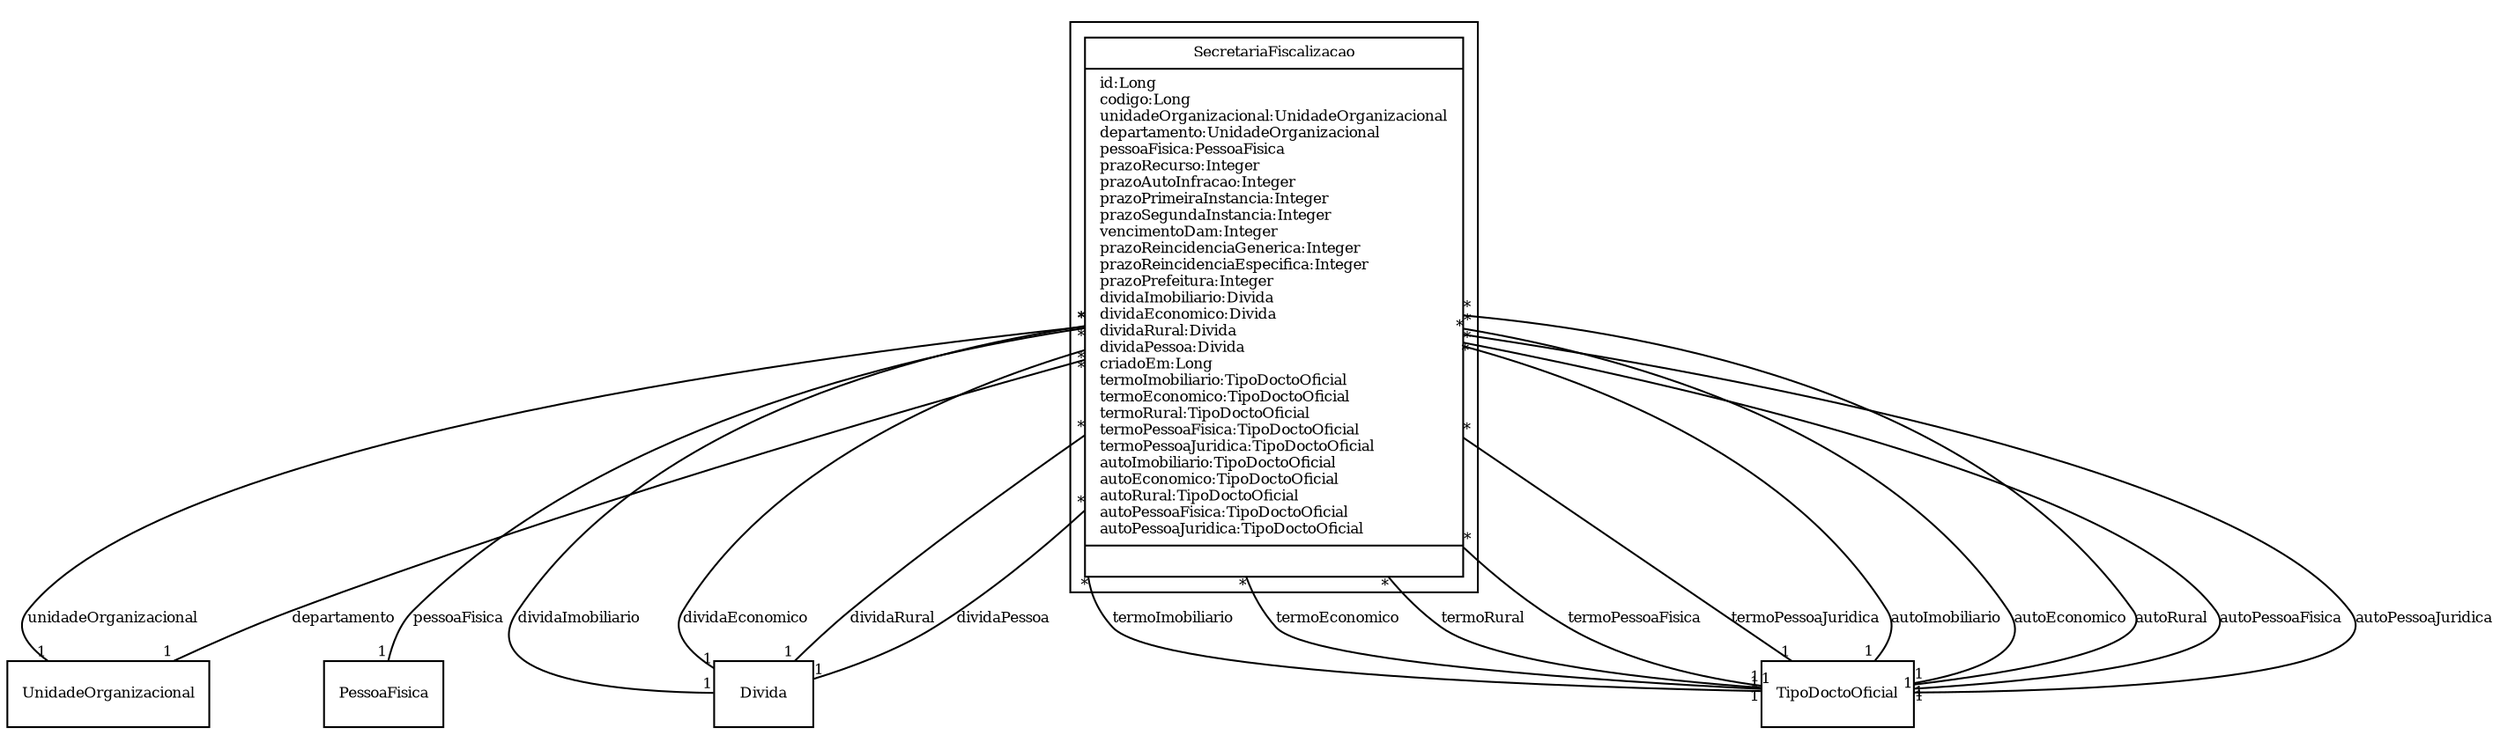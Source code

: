 digraph G{
fontname = "Times-Roman"
fontsize = 8

node [
        fontname = "Times-Roman"
        fontsize = 8
        shape = "record"
]

edge [
        fontname = "Times-Roman"
        fontsize = 8
]

subgraph clusterSECRETARIA
{
SecretariaFiscalizacao [label = "{SecretariaFiscalizacao|id:Long\lcodigo:Long\lunidadeOrganizacional:UnidadeOrganizacional\ldepartamento:UnidadeOrganizacional\lpessoaFisica:PessoaFisica\lprazoRecurso:Integer\lprazoAutoInfracao:Integer\lprazoPrimeiraInstancia:Integer\lprazoSegundaInstancia:Integer\lvencimentoDam:Integer\lprazoReincidenciaGenerica:Integer\lprazoReincidenciaEspecifica:Integer\lprazoPrefeitura:Integer\ldividaImobiliario:Divida\ldividaEconomico:Divida\ldividaRural:Divida\ldividaPessoa:Divida\lcriadoEm:Long\ltermoImobiliario:TipoDoctoOficial\ltermoEconomico:TipoDoctoOficial\ltermoRural:TipoDoctoOficial\ltermoPessoaFisica:TipoDoctoOficial\ltermoPessoaJuridica:TipoDoctoOficial\lautoImobiliario:TipoDoctoOficial\lautoEconomico:TipoDoctoOficial\lautoRural:TipoDoctoOficial\lautoPessoaFisica:TipoDoctoOficial\lautoPessoaJuridica:TipoDoctoOficial\l|\l}"]
}
edge [arrowhead = "none" headlabel = "1" taillabel = "*"] SecretariaFiscalizacao -> UnidadeOrganizacional [label = "unidadeOrganizacional"]
edge [arrowhead = "none" headlabel = "1" taillabel = "*"] SecretariaFiscalizacao -> UnidadeOrganizacional [label = "departamento"]
edge [arrowhead = "none" headlabel = "1" taillabel = "*"] SecretariaFiscalizacao -> PessoaFisica [label = "pessoaFisica"]
edge [arrowhead = "none" headlabel = "1" taillabel = "*"] SecretariaFiscalizacao -> Divida [label = "dividaImobiliario"]
edge [arrowhead = "none" headlabel = "1" taillabel = "*"] SecretariaFiscalizacao -> Divida [label = "dividaEconomico"]
edge [arrowhead = "none" headlabel = "1" taillabel = "*"] SecretariaFiscalizacao -> Divida [label = "dividaRural"]
edge [arrowhead = "none" headlabel = "1" taillabel = "*"] SecretariaFiscalizacao -> Divida [label = "dividaPessoa"]
edge [arrowhead = "none" headlabel = "1" taillabel = "*"] SecretariaFiscalizacao -> TipoDoctoOficial [label = "termoImobiliario"]
edge [arrowhead = "none" headlabel = "1" taillabel = "*"] SecretariaFiscalizacao -> TipoDoctoOficial [label = "termoEconomico"]
edge [arrowhead = "none" headlabel = "1" taillabel = "*"] SecretariaFiscalizacao -> TipoDoctoOficial [label = "termoRural"]
edge [arrowhead = "none" headlabel = "1" taillabel = "*"] SecretariaFiscalizacao -> TipoDoctoOficial [label = "termoPessoaFisica"]
edge [arrowhead = "none" headlabel = "1" taillabel = "*"] SecretariaFiscalizacao -> TipoDoctoOficial [label = "termoPessoaJuridica"]
edge [arrowhead = "none" headlabel = "1" taillabel = "*"] SecretariaFiscalizacao -> TipoDoctoOficial [label = "autoImobiliario"]
edge [arrowhead = "none" headlabel = "1" taillabel = "*"] SecretariaFiscalizacao -> TipoDoctoOficial [label = "autoEconomico"]
edge [arrowhead = "none" headlabel = "1" taillabel = "*"] SecretariaFiscalizacao -> TipoDoctoOficial [label = "autoRural"]
edge [arrowhead = "none" headlabel = "1" taillabel = "*"] SecretariaFiscalizacao -> TipoDoctoOficial [label = "autoPessoaFisica"]
edge [arrowhead = "none" headlabel = "1" taillabel = "*"] SecretariaFiscalizacao -> TipoDoctoOficial [label = "autoPessoaJuridica"]
}
